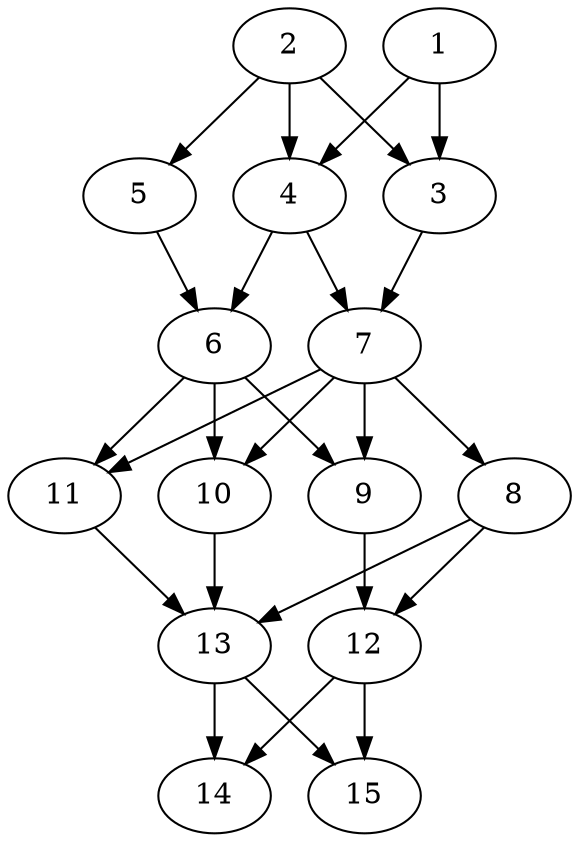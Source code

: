 // DAG automatically generated by daggen at Tue Aug  6 16:26:17 2019
// ./daggen --dot -n 15 --ccr 0.3 --fat 0.5 --regular 0.5 --density 0.8 --mindata 5242880 --maxdata 52428800 
digraph G {
  1 [size="168983893", alpha="0.13", expect_size="50695168"] 
  1 -> 3 [size ="50695168"]
  1 -> 4 [size ="50695168"]
  2 [size="83056640", alpha="0.16", expect_size="24916992"] 
  2 -> 3 [size ="24916992"]
  2 -> 4 [size ="24916992"]
  2 -> 5 [size ="24916992"]
  3 [size="155518293", alpha="0.09", expect_size="46655488"] 
  3 -> 7 [size ="46655488"]
  4 [size="48827733", alpha="0.07", expect_size="14648320"] 
  4 -> 6 [size ="14648320"]
  4 -> 7 [size ="14648320"]
  5 [size="20596053", alpha="0.01", expect_size="6178816"] 
  5 -> 6 [size ="6178816"]
  6 [size="124412587", alpha="0.01", expect_size="37323776"] 
  6 -> 9 [size ="37323776"]
  6 -> 10 [size ="37323776"]
  6 -> 11 [size ="37323776"]
  7 [size="129638400", alpha="0.15", expect_size="38891520"] 
  7 -> 8 [size ="38891520"]
  7 -> 9 [size ="38891520"]
  7 -> 10 [size ="38891520"]
  7 -> 11 [size ="38891520"]
  8 [size="60866560", alpha="0.03", expect_size="18259968"] 
  8 -> 12 [size ="18259968"]
  8 -> 13 [size ="18259968"]
  9 [size="27992747", alpha="0.17", expect_size="8397824"] 
  9 -> 12 [size ="8397824"]
  10 [size="104007680", alpha="0.06", expect_size="31202304"] 
  10 -> 13 [size ="31202304"]
  11 [size="56671573", alpha="0.13", expect_size="17001472"] 
  11 -> 13 [size ="17001472"]
  12 [size="159740587", alpha="0.13", expect_size="47922176"] 
  12 -> 14 [size ="47922176"]
  12 -> 15 [size ="47922176"]
  13 [size="131116373", alpha="0.03", expect_size="39334912"] 
  13 -> 14 [size ="39334912"]
  13 -> 15 [size ="39334912"]
  14 [size="44875093", alpha="0.04", expect_size="13462528"] 
  15 [size="101055147", alpha="0.06", expect_size="30316544"] 
}
